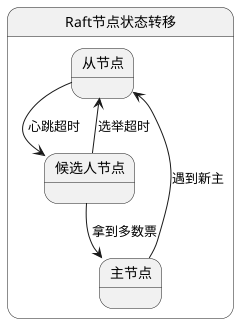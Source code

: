 @startuml

state Raft节点状态转移 {
    从节点 --> 候选人节点 : 心跳超时
    候选人节点 --> 从节点 : 选举超时
    主节点 --> 从节点 : 遇到新主
    候选人节点 --> 主节点 : 拿到多数票
}

@enduml
